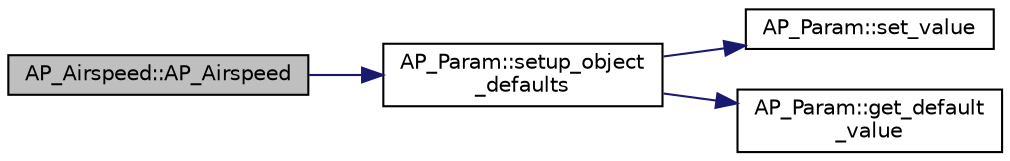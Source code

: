 digraph "AP_Airspeed::AP_Airspeed"
{
 // INTERACTIVE_SVG=YES
  edge [fontname="Helvetica",fontsize="10",labelfontname="Helvetica",labelfontsize="10"];
  node [fontname="Helvetica",fontsize="10",shape=record];
  rankdir="LR";
  Node1 [label="AP_Airspeed::AP_Airspeed",height=0.2,width=0.4,color="black", fillcolor="grey75", style="filled", fontcolor="black"];
  Node1 -> Node2 [color="midnightblue",fontsize="10",style="solid",fontname="Helvetica"];
  Node2 [label="AP_Param::setup_object\l_defaults",height=0.2,width=0.4,color="black", fillcolor="white", style="filled",URL="$classAP__Param.html#a5f6dcfce1c0a79cf5bd81283e22f3201"];
  Node2 -> Node3 [color="midnightblue",fontsize="10",style="solid",fontname="Helvetica"];
  Node3 [label="AP_Param::set_value",height=0.2,width=0.4,color="black", fillcolor="white", style="filled",URL="$classAP__Param.html#acd4b14f793c37f162e298761d2155ca6"];
  Node2 -> Node4 [color="midnightblue",fontsize="10",style="solid",fontname="Helvetica"];
  Node4 [label="AP_Param::get_default\l_value",height=0.2,width=0.4,color="black", fillcolor="white", style="filled",URL="$classAP__Param.html#a7535a9b529dae326dcebb6be33dbbe9a"];
}
